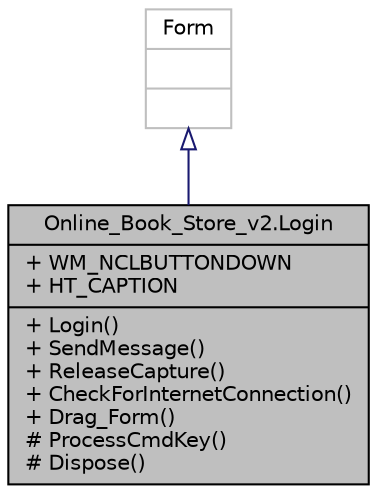 digraph "Online_Book_Store_v2.Login"
{
 // LATEX_PDF_SIZE
  edge [fontname="Helvetica",fontsize="10",labelfontname="Helvetica",labelfontsize="10"];
  node [fontname="Helvetica",fontsize="10",shape=record];
  Node1 [label="{Online_Book_Store_v2.Login\n|+ WM_NCLBUTTONDOWN\l+ HT_CAPTION\l|+ Login()\l+ SendMessage()\l+ ReleaseCapture()\l+ CheckForInternetConnection()\l+ Drag_Form()\l# ProcessCmdKey()\l# Dispose()\l}",height=0.2,width=0.4,color="black", fillcolor="grey75", style="filled", fontcolor="black",tooltip=" "];
  Node2 -> Node1 [dir="back",color="midnightblue",fontsize="10",style="solid",arrowtail="onormal"];
  Node2 [label="{Form\n||}",height=0.2,width=0.4,color="grey75", fillcolor="white", style="filled",tooltip=" "];
}
